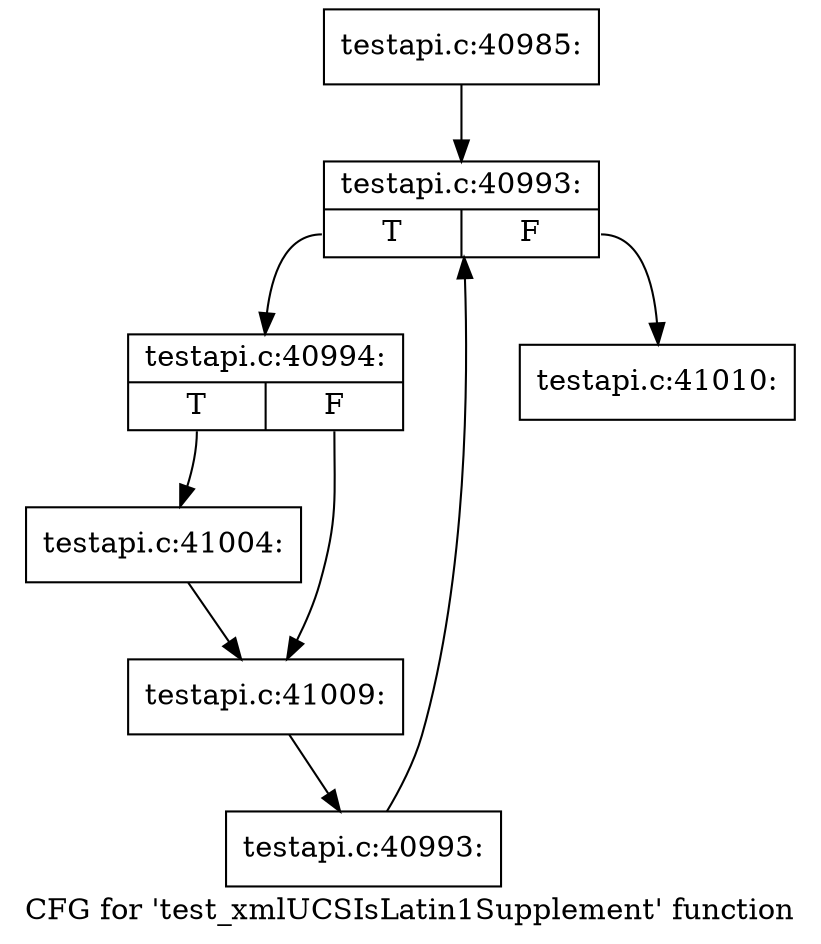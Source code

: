 digraph "CFG for 'test_xmlUCSIsLatin1Supplement' function" {
	label="CFG for 'test_xmlUCSIsLatin1Supplement' function";

	Node0x5705420 [shape=record,label="{testapi.c:40985:}"];
	Node0x5705420 -> Node0x5710c70;
	Node0x5710c70 [shape=record,label="{testapi.c:40993:|{<s0>T|<s1>F}}"];
	Node0x5710c70:s0 -> Node0x5710f50;
	Node0x5710c70:s1 -> Node0x5710ad0;
	Node0x5710f50 [shape=record,label="{testapi.c:40994:|{<s0>T|<s1>F}}"];
	Node0x5710f50:s0 -> Node0x5711db0;
	Node0x5710f50:s1 -> Node0x5712580;
	Node0x5711db0 [shape=record,label="{testapi.c:41004:}"];
	Node0x5711db0 -> Node0x5712580;
	Node0x5712580 [shape=record,label="{testapi.c:41009:}"];
	Node0x5712580 -> Node0x5710ec0;
	Node0x5710ec0 [shape=record,label="{testapi.c:40993:}"];
	Node0x5710ec0 -> Node0x5710c70;
	Node0x5710ad0 [shape=record,label="{testapi.c:41010:}"];
}
